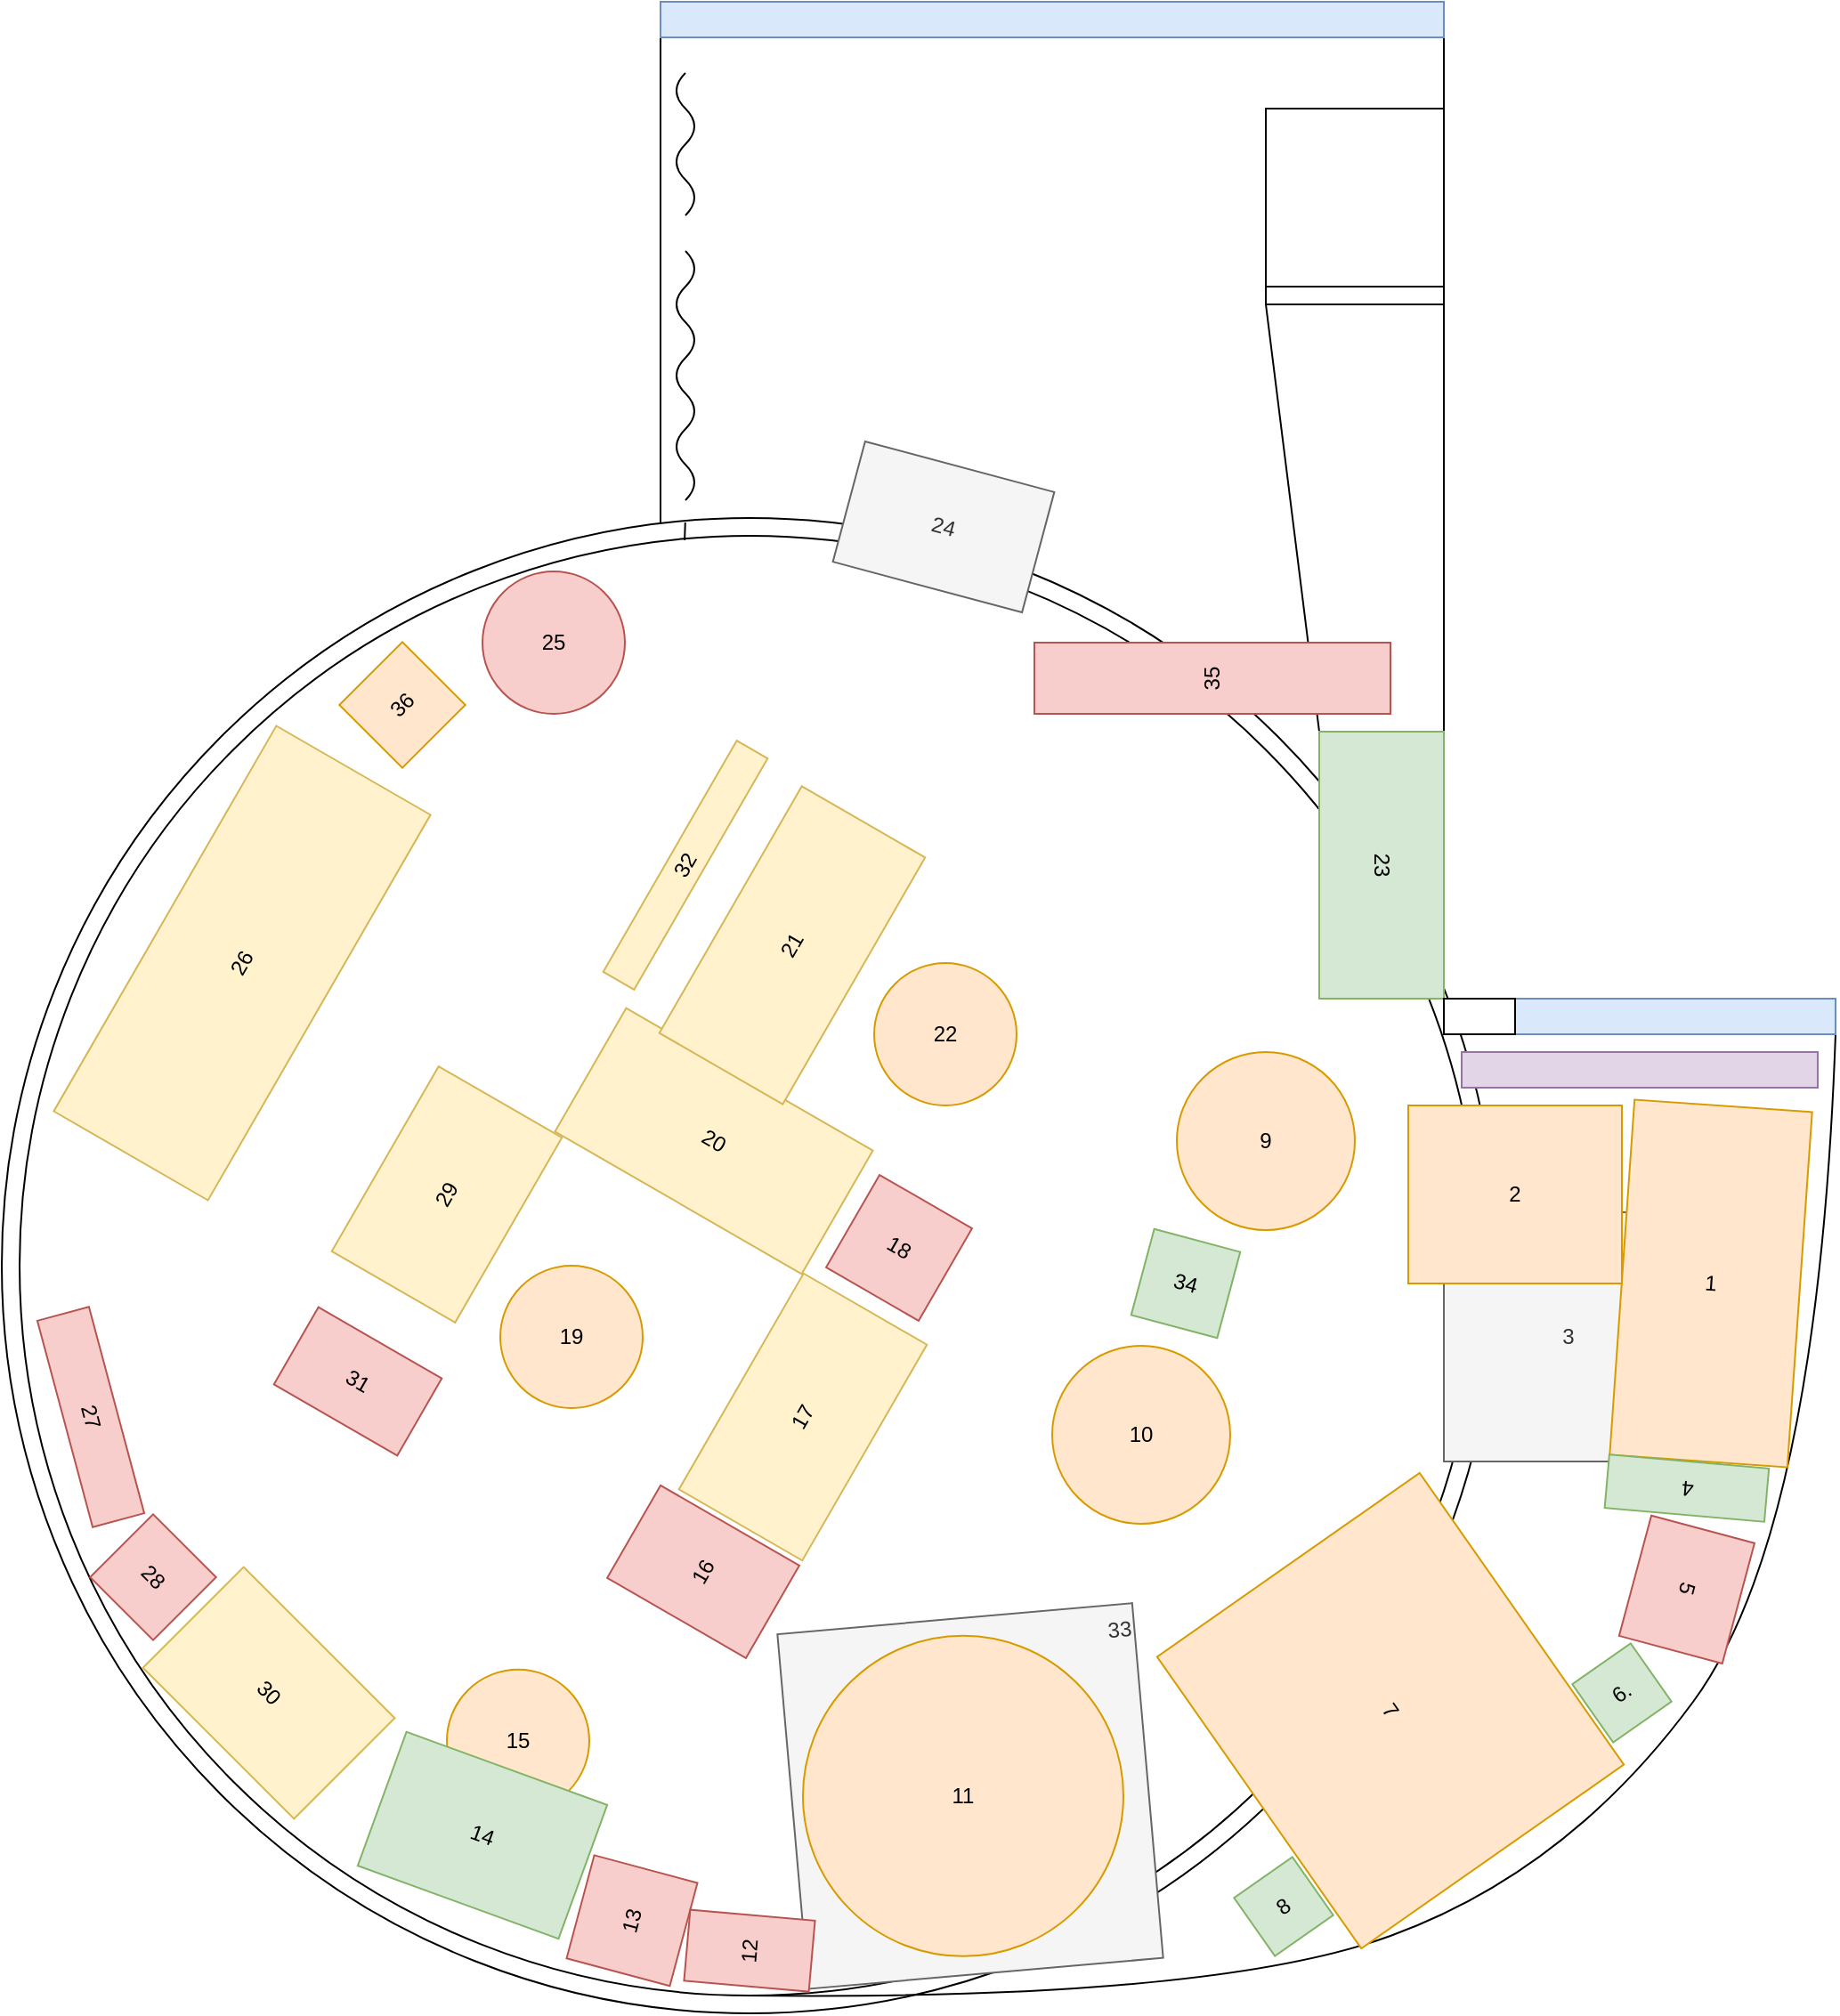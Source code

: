 <mxfile version="23.1.5" type="device">
  <diagram name="Page-1" id="QEGEIfdbJsdVj-Z1kgoe">
    <mxGraphModel dx="1044" dy="1926" grid="1" gridSize="10" guides="1" tooltips="1" connect="1" arrows="1" fold="1" page="1" pageScale="1" pageWidth="827" pageHeight="1169" math="0" shadow="0">
      <root>
        <mxCell id="0" />
        <mxCell id="1" parent="0" />
        <mxCell id="vG42X3gjWeg6bdhdIkWt-4" value="" style="rounded=0;whiteSpace=wrap;html=1;" parent="1" vertex="1">
          <mxGeometry x="400" y="-240" width="440" height="560" as="geometry" />
        </mxCell>
        <mxCell id="6J6sEnOnziqoshQyqQdG-2" value="" style="endArrow=none;html=1;rounded=0;exitX=0;exitY=1;exitDx=0;exitDy=0;entryX=0;entryY=1;entryDx=0;entryDy=0;" parent="1" source="HJ6NpnuFAOiJMe3mfY7o-8" target="6J6sEnOnziqoshQyqQdG-1" edge="1">
          <mxGeometry width="50" height="50" relative="1" as="geometry">
            <mxPoint x="692.5" y="-40" as="sourcePoint" />
            <mxPoint x="742.5" y="-90" as="targetPoint" />
          </mxGeometry>
        </mxCell>
        <mxCell id="HJ6NpnuFAOiJMe3mfY7o-32" value="" style="ellipse;whiteSpace=wrap;html=1;aspect=fixed;" parent="1" vertex="1">
          <mxGeometry x="30" y="30" width="840" height="840" as="geometry" />
        </mxCell>
        <mxCell id="7TM_OdGEtOvxObzj1Llh-1" value="" style="ellipse;whiteSpace=wrap;html=1;aspect=fixed;" parent="1" vertex="1">
          <mxGeometry x="40" y="40" width="820" height="820" as="geometry" />
        </mxCell>
        <mxCell id="b78YxiTidQIfgBdO-1Q7-6" value="15" style="ellipse;whiteSpace=wrap;html=1;aspect=fixed;fillColor=#ffe6cc;strokeColor=#d79b00;" parent="1" vertex="1">
          <mxGeometry x="280" y="676.9" width="80" height="80" as="geometry" />
        </mxCell>
        <mxCell id="b78YxiTidQIfgBdO-1Q7-2" value="33" style="rounded=0;whiteSpace=wrap;html=1;fillColor=#f5f5f5;strokeColor=#666666;fontColor=#333333;rotation=-5;align=right;verticalAlign=top;" parent="1" vertex="1">
          <mxGeometry x="474" y="647.93" width="200" height="200" as="geometry" />
        </mxCell>
        <mxCell id="7TM_OdGEtOvxObzj1Llh-2" value="" style="endArrow=none;html=1;rounded=0;" parent="1" edge="1">
          <mxGeometry width="50" height="50" relative="1" as="geometry">
            <mxPoint x="840" y="320" as="sourcePoint" />
            <mxPoint x="1060" y="320" as="targetPoint" />
          </mxGeometry>
        </mxCell>
        <mxCell id="7TM_OdGEtOvxObzj1Llh-5" value="" style="curved=1;endArrow=none;html=1;rounded=0;endFill=0;exitX=0.496;exitY=1;exitDx=0;exitDy=0;exitPerimeter=0;" parent="1" source="7TM_OdGEtOvxObzj1Llh-1" edge="1">
          <mxGeometry width="50" height="50" relative="1" as="geometry">
            <mxPoint x="880" y="740" as="sourcePoint" />
            <mxPoint x="1060" y="320" as="targetPoint" />
            <Array as="points">
              <mxPoint x="710" y="863" />
              <mxPoint x="910" y="790" />
              <mxPoint x="1050" y="600" />
            </Array>
          </mxGeometry>
        </mxCell>
        <mxCell id="7TM_OdGEtOvxObzj1Llh-6" value="20" style="rounded=0;whiteSpace=wrap;html=1;rotation=30;fillColor=#fff2cc;strokeColor=#d6b656;" parent="1" vertex="1">
          <mxGeometry x="350" y="340" width="160" height="80" as="geometry" />
        </mxCell>
        <mxCell id="HJ6NpnuFAOiJMe3mfY7o-2" value="" style="rounded=0;whiteSpace=wrap;html=1;fillColor=#dae8fc;strokeColor=#6c8ebf;" parent="1" vertex="1">
          <mxGeometry x="880" y="300" width="180" height="20" as="geometry" />
        </mxCell>
        <mxCell id="HJ6NpnuFAOiJMe3mfY7o-3" value="" style="rounded=0;whiteSpace=wrap;html=1;fillColor=#e1d5e7;strokeColor=#9673a6;" parent="1" vertex="1">
          <mxGeometry x="850" y="330" width="200" height="20" as="geometry" />
        </mxCell>
        <mxCell id="HJ6NpnuFAOiJMe3mfY7o-6" value="9" style="ellipse;whiteSpace=wrap;html=1;aspect=fixed;fillColor=#ffe6cc;strokeColor=#d79b00;" parent="1" vertex="1">
          <mxGeometry x="690" y="330" width="100" height="100" as="geometry" />
        </mxCell>
        <mxCell id="HJ6NpnuFAOiJMe3mfY7o-8" value="23" style="rounded=0;whiteSpace=wrap;html=1;rotation=90;fillColor=#d5e8d4;strokeColor=#82b366;" parent="1" vertex="1">
          <mxGeometry x="730" y="190" width="150" height="70" as="geometry" />
        </mxCell>
        <mxCell id="HJ6NpnuFAOiJMe3mfY7o-9" value="10" style="ellipse;whiteSpace=wrap;html=1;aspect=fixed;fillColor=#ffe6cc;strokeColor=#d79b00;" parent="1" vertex="1">
          <mxGeometry x="620" y="495" width="100" height="100" as="geometry" />
        </mxCell>
        <mxCell id="HJ6NpnuFAOiJMe3mfY7o-10" value="7" style="rounded=0;whiteSpace=wrap;html=1;rotation=55;fillColor=#ffe6cc;strokeColor=#d79b00;" parent="1" vertex="1">
          <mxGeometry x="710" y="610" width="200" height="180" as="geometry" />
        </mxCell>
        <mxCell id="HJ6NpnuFAOiJMe3mfY7o-12" value="6." style="rounded=0;whiteSpace=wrap;html=1;rotation=325;fillColor=#d5e8d4;strokeColor=#82b366;" parent="1" vertex="1">
          <mxGeometry x="920" y="670" width="40" height="40" as="geometry" />
        </mxCell>
        <mxCell id="HJ6NpnuFAOiJMe3mfY7o-13" value="8" style="rounded=0;whiteSpace=wrap;html=1;rotation=325;fillColor=#d5e8d4;strokeColor=#82b366;" parent="1" vertex="1">
          <mxGeometry x="730" y="790" width="40" height="40" as="geometry" />
        </mxCell>
        <mxCell id="HJ6NpnuFAOiJMe3mfY7o-14" value="5" style="rounded=0;whiteSpace=wrap;html=1;rotation=105;fillColor=#f8cecc;strokeColor=#b85450;" parent="1" vertex="1">
          <mxGeometry x="941.46" y="601.9" width="70" height="60" as="geometry" />
        </mxCell>
        <mxCell id="HJ6NpnuFAOiJMe3mfY7o-16" value="14" style="rounded=0;whiteSpace=wrap;html=1;rotation=20;fillColor=#d5e8d4;strokeColor=#82b366;" parent="1" vertex="1">
          <mxGeometry x="240" y="730" width="120" height="80" as="geometry" />
        </mxCell>
        <mxCell id="HJ6NpnuFAOiJMe3mfY7o-18" value="13" style="rounded=0;whiteSpace=wrap;html=1;rotation=-75;fillColor=#f8cecc;strokeColor=#b85450;" parent="1" vertex="1">
          <mxGeometry x="354" y="787.93" width="60" height="60" as="geometry" />
        </mxCell>
        <mxCell id="HJ6NpnuFAOiJMe3mfY7o-19" value="16" style="rounded=0;whiteSpace=wrap;html=1;rotation=-60;fillColor=#f8cecc;strokeColor=#b85450;" parent="1" vertex="1">
          <mxGeometry x="394" y="576.9" width="60" height="90" as="geometry" />
        </mxCell>
        <mxCell id="HJ6NpnuFAOiJMe3mfY7o-20" value="30" style="rounded=0;whiteSpace=wrap;html=1;rotation=45;fillColor=#fff2cc;strokeColor=#d6b656;" parent="1" vertex="1">
          <mxGeometry x="120" y="650" width="120" height="80" as="geometry" />
        </mxCell>
        <mxCell id="HJ6NpnuFAOiJMe3mfY7o-21" value="3" style="rounded=0;whiteSpace=wrap;html=1;fillColor=#f5f5f5;strokeColor=#666666;fontColor=#333333;" parent="1" vertex="1">
          <mxGeometry x="840" y="420" width="140" height="140" as="geometry" />
        </mxCell>
        <mxCell id="HJ6NpnuFAOiJMe3mfY7o-5" value="1" style="rounded=0;whiteSpace=wrap;html=1;rotation=4;fillColor=#ffe6cc;strokeColor=#d79b00;" parent="1" vertex="1">
          <mxGeometry x="940" y="360" width="100" height="200" as="geometry" />
        </mxCell>
        <mxCell id="HJ6NpnuFAOiJMe3mfY7o-1" value="2" style="rounded=0;whiteSpace=wrap;html=1;fillColor=#ffe6cc;strokeColor=#d79b00;" parent="1" vertex="1">
          <mxGeometry x="820" y="360" width="120" height="100" as="geometry" />
        </mxCell>
        <mxCell id="HJ6NpnuFAOiJMe3mfY7o-15" value="4" style="rounded=0;whiteSpace=wrap;html=1;rotation=-175;fillColor=#d5e8d4;strokeColor=#82b366;" parent="1" vertex="1">
          <mxGeometry x="931.46" y="560" width="90" height="30" as="geometry" />
        </mxCell>
        <mxCell id="HJ6NpnuFAOiJMe3mfY7o-22" value="26" style="rounded=0;whiteSpace=wrap;html=1;rotation=-60;fillColor=#fff2cc;strokeColor=#d6b656;" parent="1" vertex="1">
          <mxGeometry x="40" y="230" width="250" height="100" as="geometry" />
        </mxCell>
        <mxCell id="HJ6NpnuFAOiJMe3mfY7o-23" value="27" style="rounded=0;whiteSpace=wrap;html=1;rotation=75;fillColor=#f8cecc;strokeColor=#b85450;" parent="1" vertex="1">
          <mxGeometry x="20" y="520" width="120" height="30" as="geometry" />
        </mxCell>
        <mxCell id="HJ6NpnuFAOiJMe3mfY7o-24" value="28" style="rounded=0;whiteSpace=wrap;html=1;rotation=45;fillColor=#f8cecc;strokeColor=#b85450;" parent="1" vertex="1">
          <mxGeometry x="90" y="600" width="50" height="50" as="geometry" />
        </mxCell>
        <mxCell id="HJ6NpnuFAOiJMe3mfY7o-26" value="17" style="rounded=0;whiteSpace=wrap;html=1;rotation=300;fillColor=#fff2cc;strokeColor=#d6b656;" parent="1" vertex="1">
          <mxGeometry x="410" y="495" width="140" height="80" as="geometry" />
        </mxCell>
        <mxCell id="HJ6NpnuFAOiJMe3mfY7o-27" value="18" style="rounded=0;whiteSpace=wrap;html=1;rotation=30;fillColor=#f8cecc;strokeColor=#b85450;" parent="1" vertex="1">
          <mxGeometry x="504" y="410" width="60" height="60" as="geometry" />
        </mxCell>
        <mxCell id="HJ6NpnuFAOiJMe3mfY7o-28" value="21" style="rounded=0;whiteSpace=wrap;html=1;rotation=300;fillColor=#fff2cc;strokeColor=#d6b656;" parent="1" vertex="1">
          <mxGeometry x="394" y="230" width="160" height="80" as="geometry" />
        </mxCell>
        <mxCell id="HJ6NpnuFAOiJMe3mfY7o-29" value="19" style="ellipse;whiteSpace=wrap;html=1;aspect=fixed;fillColor=#ffe6cc;strokeColor=#d79b00;" parent="1" vertex="1">
          <mxGeometry x="310" y="450" width="80" height="80" as="geometry" />
        </mxCell>
        <mxCell id="HJ6NpnuFAOiJMe3mfY7o-30" value="22" style="ellipse;whiteSpace=wrap;html=1;aspect=fixed;fillColor=#ffe6cc;strokeColor=#d79b00;" parent="1" vertex="1">
          <mxGeometry x="520" y="280" width="80" height="80" as="geometry" />
        </mxCell>
        <mxCell id="HJ6NpnuFAOiJMe3mfY7o-33" value="" style="endArrow=none;html=1;rounded=0;entryX=0.457;entryY=0.003;entryDx=0;entryDy=0;entryPerimeter=0;" parent="1" target="HJ6NpnuFAOiJMe3mfY7o-32" edge="1">
          <mxGeometry width="50" height="50" relative="1" as="geometry">
            <mxPoint x="413.56" y="42.44" as="sourcePoint" />
            <mxPoint x="413" y="30.0" as="targetPoint" />
          </mxGeometry>
        </mxCell>
        <mxCell id="HJ6NpnuFAOiJMe3mfY7o-35" value="11" style="ellipse;whiteSpace=wrap;html=1;aspect=fixed;fillColor=#ffe6cc;strokeColor=#d79b00;" parent="1" vertex="1">
          <mxGeometry x="480" y="657.93" width="180" height="180" as="geometry" />
        </mxCell>
        <mxCell id="HJ6NpnuFAOiJMe3mfY7o-36" value="25" style="ellipse;whiteSpace=wrap;html=1;aspect=fixed;fillColor=#f8cecc;strokeColor=#b85450;" parent="1" vertex="1">
          <mxGeometry x="300" y="60" width="80" height="80" as="geometry" />
        </mxCell>
        <mxCell id="HJ6NpnuFAOiJMe3mfY7o-37" value="24" style="rounded=0;whiteSpace=wrap;html=1;fillColor=#f5f5f5;strokeColor=#666666;fontColor=#333333;rotation=15;" parent="1" vertex="1">
          <mxGeometry x="504" width="110" height="70" as="geometry" />
        </mxCell>
        <mxCell id="b78YxiTidQIfgBdO-1Q7-4" value="12" style="rounded=0;whiteSpace=wrap;html=1;rotation=-85;fillColor=#f8cecc;strokeColor=#b85450;" parent="1" vertex="1">
          <mxGeometry x="430" y="799.66" width="40" height="70.34" as="geometry" />
        </mxCell>
        <mxCell id="b78YxiTidQIfgBdO-1Q7-5" value="29" style="rounded=0;whiteSpace=wrap;html=1;rotation=-60;fillColor=#fff2cc;strokeColor=#d6b656;" parent="1" vertex="1">
          <mxGeometry x="220" y="370" width="120" height="80" as="geometry" />
        </mxCell>
        <mxCell id="dKPZ_JkRCLan2K27TfBz-1" value="31" style="rounded=0;whiteSpace=wrap;html=1;rotation=30;fillColor=#f8cecc;strokeColor=#b85450;" parent="1" vertex="1">
          <mxGeometry x="190" y="490" width="80" height="50" as="geometry" />
        </mxCell>
        <mxCell id="dKPZ_JkRCLan2K27TfBz-2" value="32" style="rounded=0;whiteSpace=wrap;html=1;rotation=-60;fillColor=#fff2cc;strokeColor=#d6b656;" parent="1" vertex="1">
          <mxGeometry x="339" y="215" width="150" height="20" as="geometry" />
        </mxCell>
        <mxCell id="vG42X3gjWeg6bdhdIkWt-1" value="34" style="rounded=0;whiteSpace=wrap;html=1;rotation=15;fillColor=#d5e8d4;strokeColor=#82b366;" parent="1" vertex="1">
          <mxGeometry x="670" y="435" width="50" height="50" as="geometry" />
        </mxCell>
        <mxCell id="vG42X3gjWeg6bdhdIkWt-5" value="35" style="rounded=0;whiteSpace=wrap;html=1;rotation=-90;fillColor=#f8cecc;strokeColor=#b85450;" parent="1" vertex="1">
          <mxGeometry x="690" y="20" width="40" height="200" as="geometry" />
        </mxCell>
        <mxCell id="6J6sEnOnziqoshQyqQdG-1" value="" style="rounded=0;whiteSpace=wrap;html=1;" parent="1" vertex="1">
          <mxGeometry x="740" y="-100" width="100" height="10" as="geometry" />
        </mxCell>
        <mxCell id="6J6sEnOnziqoshQyqQdG-3" value="" style="rounded=0;whiteSpace=wrap;html=1;" parent="1" vertex="1">
          <mxGeometry x="840" y="300" width="40" height="20" as="geometry" />
        </mxCell>
        <mxCell id="6J6sEnOnziqoshQyqQdG-5" value="" style="rounded=0;whiteSpace=wrap;html=1;" parent="1" vertex="1">
          <mxGeometry x="740" y="-200" width="100" height="100" as="geometry" />
        </mxCell>
        <mxCell id="6J6sEnOnziqoshQyqQdG-6" value="" style="rounded=0;whiteSpace=wrap;html=1;fillColor=#dae8fc;strokeColor=#6c8ebf;" parent="1" vertex="1">
          <mxGeometry x="400" y="-260" width="440" height="20" as="geometry" />
        </mxCell>
        <mxCell id="6J6sEnOnziqoshQyqQdG-7" value="" style="curved=1;endArrow=none;html=1;rounded=0;endFill=0;" parent="1" edge="1">
          <mxGeometry width="50" height="50" relative="1" as="geometry">
            <mxPoint x="414" y="20" as="sourcePoint" />
            <mxPoint x="414" y="-120" as="targetPoint" />
            <Array as="points">
              <mxPoint x="424" y="10" />
              <mxPoint x="404" y="-10" />
              <mxPoint x="424" y="-30" />
              <mxPoint x="404" y="-50" />
              <mxPoint x="424" y="-70" />
              <mxPoint x="404" y="-90" />
              <mxPoint x="424" y="-110" />
            </Array>
          </mxGeometry>
        </mxCell>
        <mxCell id="6J6sEnOnziqoshQyqQdG-9" value="" style="curved=1;endArrow=none;html=1;rounded=0;endFill=0;" parent="1" edge="1">
          <mxGeometry width="50" height="50" relative="1" as="geometry">
            <mxPoint x="414" y="-140" as="sourcePoint" />
            <mxPoint x="414" y="-220" as="targetPoint" />
            <Array as="points">
              <mxPoint x="424" y="-150" />
              <mxPoint x="404" y="-170" />
              <mxPoint x="424" y="-190" />
              <mxPoint x="404" y="-210" />
            </Array>
          </mxGeometry>
        </mxCell>
        <mxCell id="6J6sEnOnziqoshQyqQdG-10" value="36" style="rounded=0;whiteSpace=wrap;html=1;fillColor=#ffe6cc;strokeColor=#d79b00;rotation=-45;" parent="1" vertex="1">
          <mxGeometry x="230" y="110" width="50" height="50" as="geometry" />
        </mxCell>
      </root>
    </mxGraphModel>
  </diagram>
</mxfile>

